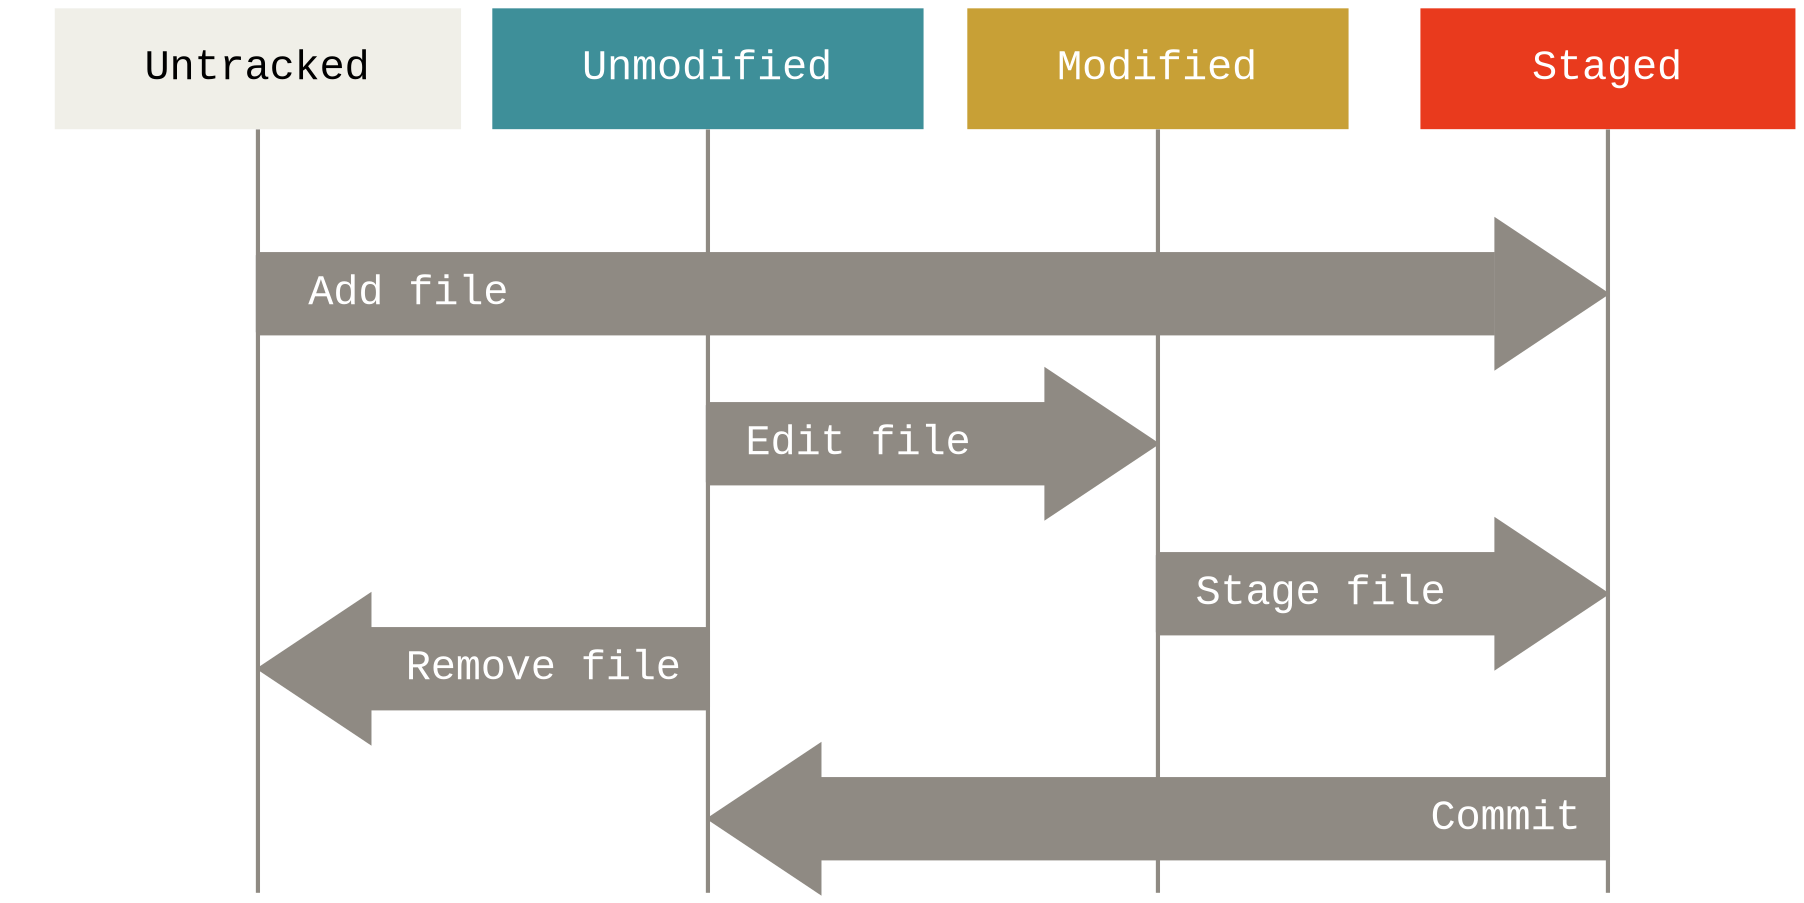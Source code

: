 graph Git {
  layout=neato
  bgcolor="transparent"

  ranksep=4
  nodesep=.5

  edge [color="#8f8a83"
        dir="none"
        penwidth=2]
  node [shape=box
        style="filled"
        fontname="Menlo, Monaco, Consolas, Lucida Console, Courier New, monospace"
        fontsize=20
        fontcolor="#ffffff"
        margin=".6,.25"
        width=2.5
        penwidth=0]

  untracked [fillcolor="#f0efe8"
             fontcolor="#000000"
             label="Untracked"
             pos="0,5.5!"]

  unmodified [fillcolor="#3e8f99"
              label="Unmodified"
              pos="3,5.5!"]

  modified [fillcolor="#c8a036"
            label="Modified"
            pos="6,5.5!"]

  staged [fillcolor="#e93a1d"
          label="Staged"
          pos="9,5.5!"]

  node [color="#8f8a83"
        width=0
        penwidth=1
        label=""]
  add_untracked [pos="0,4!"]
  edit_unmodified [pos="3,3!"]
  stage_modified [pos="6,2!"]
  remove_unmodified [pos="3,1.5!"]
  commit_staged [pos="9,.5!"]

  node [shape=triangle
        width=1
        height=1
        fixedsize=true
        orientation=270]

  add_staged [pos="8.5,4!"]
  edit_modified [pos="5.5,3!"]
  stage_staged [pos="8.5,2!"]

  node [orientation=90]
  remove_untracked [pos=".5,1.5!"]
  commit_unmodified [pos="3.5,.5!"]

  node [style="invis"
        height=0
        fixedsize=true]
  untracked_h [pos="0,0!"]
  unmodified_h [pos="3,0!"]
  modified_h [pos="6,0!"]
  staged_h [pos="9,0!"]

  untracked -- untracked_h
  unmodified -- unmodified_h
  modified -- modified_h
  staged -- staged_h

  edge [dir="none"
        labelfontname="Menlo, Monaco, Consolas, Lucida Console, Courier New, monospace"
        labelfontsize=20
        labelfontcolor="#ffffff"
        labeldistance=0
        penwidth=40]

  add_untracked -- add_staged      [taillabel="            Add file"]
  edit_unmodified -- edit_modified [taillabel="            Edit file"]
  stage_modified -- stage_staged   [taillabel="             Stage file"]
  remove_unmodified -- remove_untracked [taillabel="Remove file             "]
  commit_staged -- commit_unmodified    [taillabel="Commit        "]
}
